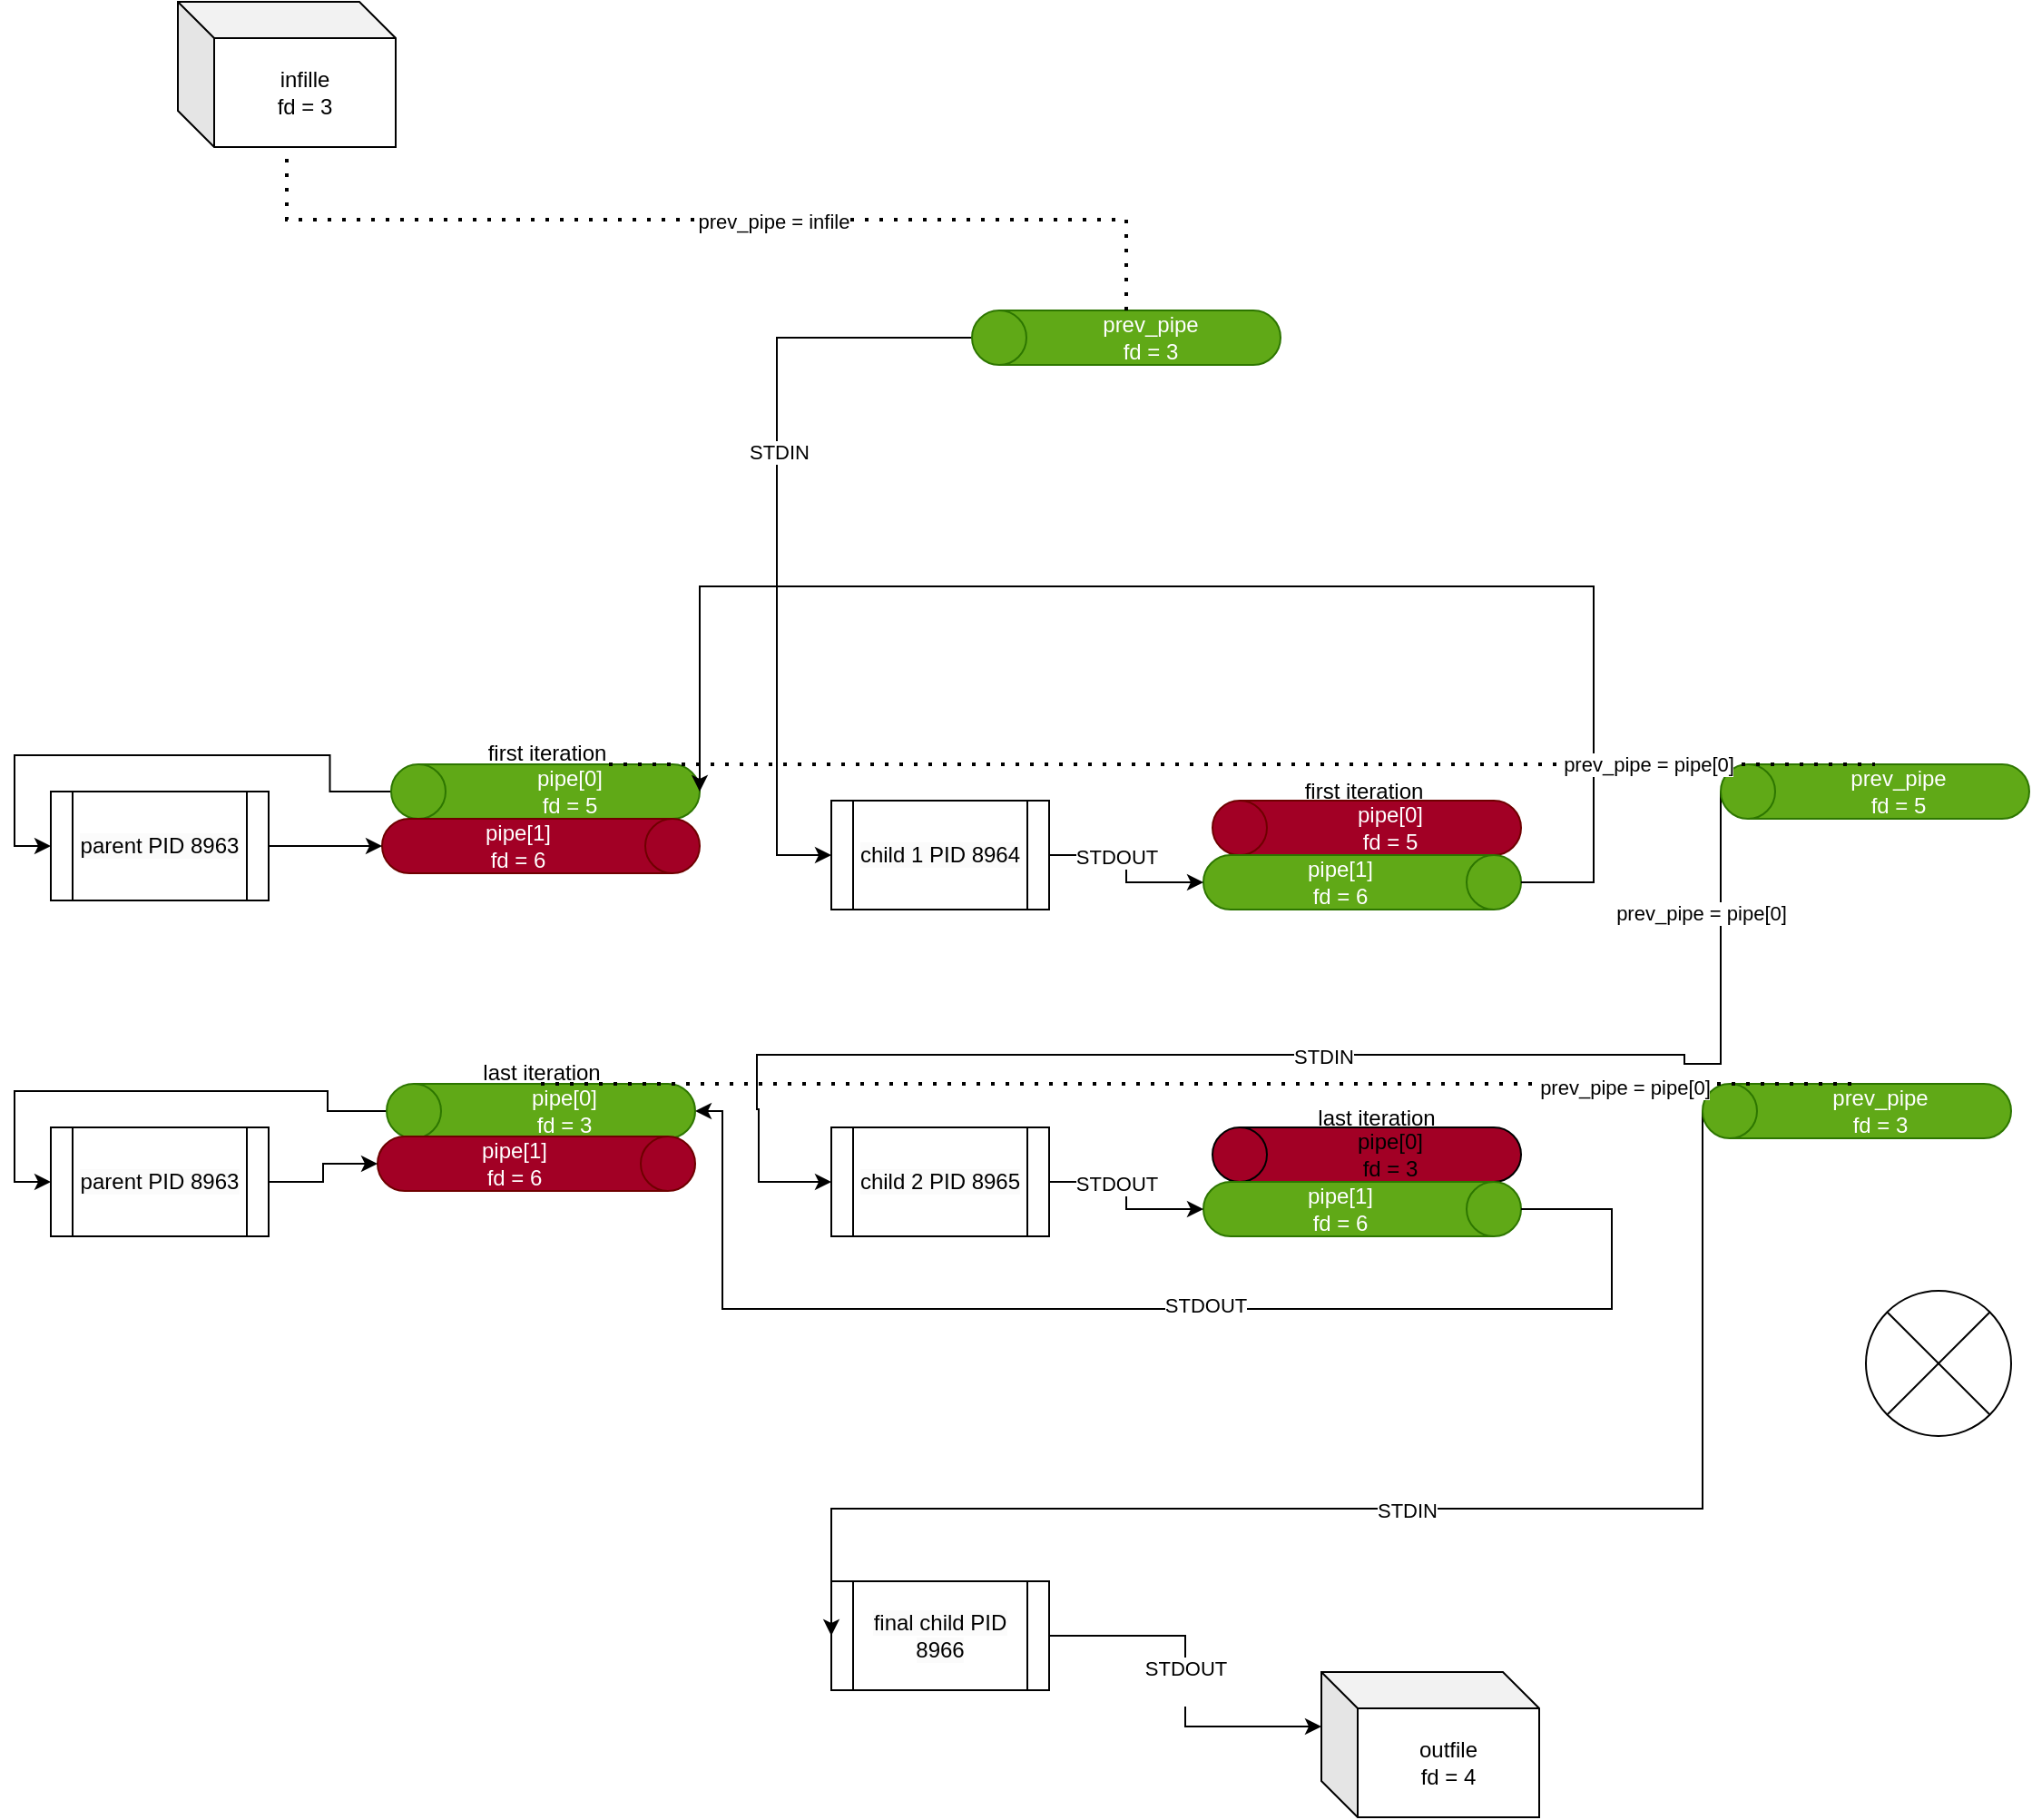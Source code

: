 <mxfile version="26.0.16">
  <diagram name="Página-1" id="Pu0nokxnrZLM9DPjROEs">
    <mxGraphModel dx="1861" dy="1150" grid="1" gridSize="10" guides="1" tooltips="1" connect="1" arrows="1" fold="1" page="1" pageScale="1" pageWidth="827" pageHeight="1169" math="0" shadow="0">
      <root>
        <mxCell id="0" />
        <mxCell id="1" parent="0" />
        <mxCell id="pv9t1AvhECy30CCjf2E--49" style="edgeStyle=orthogonalEdgeStyle;rounded=0;orthogonalLoop=1;jettySize=auto;html=1;entryX=0;entryY=0.5;entryDx=0;entryDy=0;" edge="1" parent="1" source="TkE53SrEO5YB9DNX2DDW-7" target="TkE53SrEO5YB9DNX2DDW-18">
          <mxGeometry relative="1" as="geometry" />
        </mxCell>
        <mxCell id="TkE53SrEO5YB9DNX2DDW-7" value="pipe[0]&lt;br&gt;&lt;div&gt;fd = 5&lt;/div&gt;" style="shape=cylinder3;whiteSpace=wrap;html=1;boundedLbl=1;backgroundOutline=1;size=15;direction=north;fillColor=#60a917;fontColor=#ffffff;strokeColor=#2D7600;" parent="1" vertex="1">
          <mxGeometry x="127.5" y="450" width="170" height="30" as="geometry" />
        </mxCell>
        <mxCell id="TkE53SrEO5YB9DNX2DDW-8" value="infille&lt;div&gt;fd = 3&lt;/div&gt;" style="shape=cube;whiteSpace=wrap;html=1;boundedLbl=1;backgroundOutline=1;darkOpacity=0.05;darkOpacity2=0.1;" parent="1" vertex="1">
          <mxGeometry x="10" y="30" width="120" height="80" as="geometry" />
        </mxCell>
        <mxCell id="TkE53SrEO5YB9DNX2DDW-9" value="outfile&lt;div&gt;fd = 4&lt;/div&gt;" style="shape=cube;whiteSpace=wrap;html=1;boundedLbl=1;backgroundOutline=1;darkOpacity=0.05;darkOpacity2=0.1;" parent="1" vertex="1">
          <mxGeometry x="640" y="950" width="120" height="80" as="geometry" />
        </mxCell>
        <mxCell id="TkE53SrEO5YB9DNX2DDW-17" value="pipe[1]&lt;div&gt;fd = 6&lt;/div&gt;" style="shape=cylinder3;whiteSpace=wrap;html=1;boundedLbl=1;backgroundOutline=1;size=15;direction=south;fillColor=light-dark(#A20025,#FF3333);fontColor=#ffffff;strokeColor=#6F0000;" parent="1" vertex="1">
          <mxGeometry x="122.5" y="480" width="175" height="30" as="geometry" />
        </mxCell>
        <mxCell id="TkE53SrEO5YB9DNX2DDW-18" value="&lt;span style=&quot;color: rgb(0, 0, 0); font-family: Helvetica; font-size: 12px; font-style: normal; font-variant-ligatures: normal; font-variant-caps: normal; font-weight: 400; letter-spacing: normal; orphans: 2; text-align: center; text-indent: 0px; text-transform: none; widows: 2; word-spacing: 0px; -webkit-text-stroke-width: 0px; white-space: normal; background-color: rgb(251, 251, 251); text-decoration-thickness: initial; text-decoration-style: initial; text-decoration-color: initial; display: inline !important; float: none;&quot;&gt;parent PID 8963&lt;/span&gt;" style="shape=process;whiteSpace=wrap;html=1;backgroundOutline=1;" parent="1" vertex="1">
          <mxGeometry x="-60" y="465" width="120" height="60" as="geometry" />
        </mxCell>
        <mxCell id="TkE53SrEO5YB9DNX2DDW-19" value="&lt;span style=&quot;color: rgb(0, 0, 0); font-family: Helvetica; font-size: 12px; font-style: normal; font-variant-ligatures: normal; font-variant-caps: normal; font-weight: 400; letter-spacing: normal; orphans: 2; text-align: center; text-indent: 0px; text-transform: none; widows: 2; word-spacing: 0px; -webkit-text-stroke-width: 0px; white-space: normal; background-color: rgb(251, 251, 251); text-decoration-thickness: initial; text-decoration-style: initial; text-decoration-color: initial; display: inline !important; float: none;&quot;&gt;child 1 PID 8964&lt;/span&gt;" style="shape=process;whiteSpace=wrap;html=1;backgroundOutline=1;" parent="1" vertex="1">
          <mxGeometry x="370" y="470" width="120" height="60" as="geometry" />
        </mxCell>
        <mxCell id="TkE53SrEO5YB9DNX2DDW-20" value="&lt;span style=&quot;color: rgb(0, 0, 0); font-family: Helvetica; font-size: 12px; font-style: normal; font-variant-ligatures: normal; font-variant-caps: normal; font-weight: 400; letter-spacing: normal; orphans: 2; text-align: center; text-indent: 0px; text-transform: none; widows: 2; word-spacing: 0px; -webkit-text-stroke-width: 0px; white-space: normal; background-color: rgb(251, 251, 251); text-decoration-thickness: initial; text-decoration-style: initial; text-decoration-color: initial; display: inline !important; float: none;&quot;&gt;child 2 PID 8965&lt;/span&gt;" style="shape=process;whiteSpace=wrap;html=1;backgroundOutline=1;" parent="1" vertex="1">
          <mxGeometry x="370" y="650" width="120" height="60" as="geometry" />
        </mxCell>
        <mxCell id="TkE53SrEO5YB9DNX2DDW-21" value="&lt;span style=&quot;color: rgb(0, 0, 0); font-family: Helvetica; font-size: 12px; font-style: normal; font-variant-ligatures: normal; font-variant-caps: normal; font-weight: 400; letter-spacing: normal; orphans: 2; text-align: center; text-indent: 0px; text-transform: none; widows: 2; word-spacing: 0px; -webkit-text-stroke-width: 0px; white-space: normal; background-color: rgb(251, 251, 251); text-decoration-thickness: initial; text-decoration-style: initial; text-decoration-color: initial; display: inline !important; float: none;&quot;&gt;final child PID 8966&lt;/span&gt;" style="shape=process;whiteSpace=wrap;html=1;backgroundOutline=1;" parent="1" vertex="1">
          <mxGeometry x="370" y="900" width="120" height="60" as="geometry" />
        </mxCell>
        <mxCell id="TkE53SrEO5YB9DNX2DDW-22" value="pipe[0]&lt;div&gt;fd = 5&lt;/div&gt;" style="shape=cylinder3;whiteSpace=wrap;html=1;boundedLbl=1;backgroundOutline=1;size=15;direction=north;fillColor=light-dark(#A20025,#FF3333);fontColor=#ffffff;strokeColor=#6F0000;" parent="1" vertex="1">
          <mxGeometry x="580" y="470" width="170" height="30" as="geometry" />
        </mxCell>
        <mxCell id="TkE53SrEO5YB9DNX2DDW-23" value="pipe[1]&lt;div&gt;fd = 6&lt;/div&gt;" style="shape=cylinder3;whiteSpace=wrap;html=1;boundedLbl=1;backgroundOutline=1;size=15;direction=south;fillColor=#60a917;fontColor=#ffffff;strokeColor=#2D7600;" parent="1" vertex="1">
          <mxGeometry x="575" y="500" width="175" height="30" as="geometry" />
        </mxCell>
        <mxCell id="TkE53SrEO5YB9DNX2DDW-25" style="edgeStyle=orthogonalEdgeStyle;rounded=0;orthogonalLoop=1;jettySize=auto;html=1;entryX=0.5;entryY=1;entryDx=0;entryDy=0;entryPerimeter=0;" parent="1" source="TkE53SrEO5YB9DNX2DDW-19" target="TkE53SrEO5YB9DNX2DDW-23" edge="1">
          <mxGeometry relative="1" as="geometry" />
        </mxCell>
        <mxCell id="TkE53SrEO5YB9DNX2DDW-45" value="STDOUT" style="edgeLabel;html=1;align=center;verticalAlign=middle;resizable=0;points=[];" parent="TkE53SrEO5YB9DNX2DDW-25" vertex="1" connectable="0">
          <mxGeometry x="-0.261" y="-1" relative="1" as="geometry">
            <mxPoint as="offset" />
          </mxGeometry>
        </mxCell>
        <mxCell id="TkE53SrEO5YB9DNX2DDW-31" value="STDOUT&lt;div&gt;&lt;br&gt;&lt;/div&gt;" style="edgeStyle=orthogonalEdgeStyle;rounded=0;orthogonalLoop=1;jettySize=auto;html=1;entryX=0;entryY=0;entryDx=0;entryDy=30;entryPerimeter=0;" parent="1" source="TkE53SrEO5YB9DNX2DDW-21" target="TkE53SrEO5YB9DNX2DDW-9" edge="1">
          <mxGeometry relative="1" as="geometry" />
        </mxCell>
        <mxCell id="cVPtAOOOHcKWrL9LYY-s-1" value="pipe[0]&lt;div&gt;fd = 3&lt;br&gt;&lt;/div&gt;" style="shape=cylinder3;whiteSpace=wrap;html=1;boundedLbl=1;backgroundOutline=1;size=15;direction=north;fillColor=light-dark(#A20025,#FF3333);" parent="1" vertex="1">
          <mxGeometry x="580" y="650" width="170" height="30" as="geometry" />
        </mxCell>
        <mxCell id="cVPtAOOOHcKWrL9LYY-s-2" value="pipe[1]&lt;div&gt;fd = 6&lt;/div&gt;" style="shape=cylinder3;whiteSpace=wrap;html=1;boundedLbl=1;backgroundOutline=1;size=15;direction=south;fillColor=#60a917;fontColor=#ffffff;strokeColor=#2D7600;" parent="1" vertex="1">
          <mxGeometry x="575" y="680" width="175" height="30" as="geometry" />
        </mxCell>
        <mxCell id="cVPtAOOOHcKWrL9LYY-s-3" style="edgeStyle=orthogonalEdgeStyle;rounded=0;orthogonalLoop=1;jettySize=auto;html=1;entryX=0.5;entryY=1;entryDx=0;entryDy=0;entryPerimeter=0;exitX=1;exitY=0.5;exitDx=0;exitDy=0;" parent="1" source="TkE53SrEO5YB9DNX2DDW-20" target="cVPtAOOOHcKWrL9LYY-s-2" edge="1">
          <mxGeometry relative="1" as="geometry">
            <mxPoint x="480" y="610" as="sourcePoint" />
            <mxPoint x="566" y="625" as="targetPoint" />
          </mxGeometry>
        </mxCell>
        <mxCell id="cVPtAOOOHcKWrL9LYY-s-4" value="STDOUT" style="edgeLabel;html=1;align=center;verticalAlign=middle;resizable=0;points=[];" parent="cVPtAOOOHcKWrL9LYY-s-3" vertex="1" connectable="0">
          <mxGeometry x="-0.261" y="-1" relative="1" as="geometry">
            <mxPoint as="offset" />
          </mxGeometry>
        </mxCell>
        <mxCell id="CRQ6YsXnufIw0pY0c4kj-1" value="&lt;div&gt;first iteration&lt;/div&gt;" style="text;html=1;align=center;verticalAlign=middle;resizable=0;points=[];autosize=1;strokeColor=none;fillColor=none;" parent="1" vertex="1">
          <mxGeometry x="167.5" y="429" width="90" height="30" as="geometry" />
        </mxCell>
        <mxCell id="CRQ6YsXnufIw0pY0c4kj-2" value="first iteration" style="text;html=1;align=center;verticalAlign=middle;resizable=0;points=[];autosize=1;strokeColor=none;fillColor=none;" parent="1" vertex="1">
          <mxGeometry x="617.5" y="450" width="90" height="30" as="geometry" />
        </mxCell>
        <mxCell id="CRQ6YsXnufIw0pY0c4kj-4" value="&lt;div&gt;last iteration&lt;/div&gt;" style="text;html=1;align=center;verticalAlign=middle;resizable=0;points=[];autosize=1;strokeColor=none;fillColor=none;" parent="1" vertex="1">
          <mxGeometry x="625" y="630" width="90" height="30" as="geometry" />
        </mxCell>
        <mxCell id="pv9t1AvhECy30CCjf2E--7" style="edgeStyle=orthogonalEdgeStyle;rounded=0;orthogonalLoop=1;jettySize=auto;html=1;entryX=0;entryY=0.5;entryDx=0;entryDy=0;exitX=0.5;exitY=0;exitDx=0;exitDy=0;exitPerimeter=0;" edge="1" parent="1" source="pv9t1AvhECy30CCjf2E--1" target="TkE53SrEO5YB9DNX2DDW-19">
          <mxGeometry relative="1" as="geometry">
            <Array as="points">
              <mxPoint x="340" y="215" />
              <mxPoint x="340" y="500" />
            </Array>
          </mxGeometry>
        </mxCell>
        <mxCell id="pv9t1AvhECy30CCjf2E--9" value="&lt;div&gt;STDIN&lt;/div&gt;" style="edgeLabel;html=1;align=center;verticalAlign=middle;resizable=0;points=[];" vertex="1" connectable="0" parent="pv9t1AvhECy30CCjf2E--7">
          <mxGeometry x="-0.193" y="1" relative="1" as="geometry">
            <mxPoint as="offset" />
          </mxGeometry>
        </mxCell>
        <mxCell id="pv9t1AvhECy30CCjf2E--1" value="prev_pipe&lt;br&gt;&lt;div&gt;fd = 3&lt;br&gt;&lt;/div&gt;" style="shape=cylinder3;whiteSpace=wrap;html=1;boundedLbl=1;backgroundOutline=1;size=15;direction=north;fillColor=light-dark(#60A917,#3333FF);fontColor=#ffffff;strokeColor=#2D7600;" vertex="1" parent="1">
          <mxGeometry x="447.5" y="200" width="170" height="30" as="geometry" />
        </mxCell>
        <mxCell id="pv9t1AvhECy30CCjf2E--4" value="" style="endArrow=none;dashed=1;html=1;rounded=0;" edge="1" parent="1">
          <mxGeometry width="50" height="50" relative="1" as="geometry">
            <mxPoint y="560" as="sourcePoint" />
            <mxPoint y="560" as="targetPoint" />
            <Array as="points" />
          </mxGeometry>
        </mxCell>
        <mxCell id="pv9t1AvhECy30CCjf2E--12" style="edgeStyle=orthogonalEdgeStyle;rounded=0;orthogonalLoop=1;jettySize=auto;html=1;entryX=0;entryY=0.5;entryDx=0;entryDy=0;exitX=0.5;exitY=0;exitDx=0;exitDy=0;exitPerimeter=0;" edge="1" parent="1" source="pv9t1AvhECy30CCjf2E--10" target="TkE53SrEO5YB9DNX2DDW-20">
          <mxGeometry relative="1" as="geometry">
            <Array as="points">
              <mxPoint x="840" y="615" />
              <mxPoint x="840" y="610" />
              <mxPoint x="329" y="610" />
              <mxPoint x="329" y="640" />
              <mxPoint x="330" y="640" />
              <mxPoint x="330" y="680" />
            </Array>
          </mxGeometry>
        </mxCell>
        <mxCell id="pv9t1AvhECy30CCjf2E--16" value="&lt;div&gt;STDIN&lt;/div&gt;" style="edgeLabel;html=1;align=center;verticalAlign=middle;resizable=0;points=[];" vertex="1" connectable="0" parent="pv9t1AvhECy30CCjf2E--12">
          <mxGeometry x="-0.062" y="1" relative="1" as="geometry">
            <mxPoint as="offset" />
          </mxGeometry>
        </mxCell>
        <mxCell id="pv9t1AvhECy30CCjf2E--10" value="prev_pipe&lt;br&gt;&lt;div&gt;fd = 5&lt;br&gt;&lt;/div&gt;" style="shape=cylinder3;whiteSpace=wrap;html=1;boundedLbl=1;backgroundOutline=1;size=15;direction=north;fillColor=light-dark(#60A917,#3333FF);fontColor=#ffffff;strokeColor=#2D7600;" vertex="1" parent="1">
          <mxGeometry x="860" y="450" width="170" height="30" as="geometry" />
        </mxCell>
        <mxCell id="pv9t1AvhECy30CCjf2E--11" style="edgeStyle=orthogonalEdgeStyle;rounded=0;orthogonalLoop=1;jettySize=auto;html=1;entryX=0.5;entryY=1;entryDx=0;entryDy=0;entryPerimeter=0;" edge="1" parent="1" source="TkE53SrEO5YB9DNX2DDW-23" target="TkE53SrEO5YB9DNX2DDW-7">
          <mxGeometry relative="1" as="geometry">
            <mxPoint x="420" y="340" as="targetPoint" />
            <Array as="points">
              <mxPoint x="790" y="515" />
              <mxPoint x="790" y="352" />
            </Array>
          </mxGeometry>
        </mxCell>
        <mxCell id="pv9t1AvhECy30CCjf2E--21" style="edgeStyle=orthogonalEdgeStyle;rounded=0;orthogonalLoop=1;jettySize=auto;html=1;entryX=0;entryY=0.5;entryDx=0;entryDy=0;exitX=0.5;exitY=0;exitDx=0;exitDy=0;exitPerimeter=0;" edge="1" parent="1" source="pv9t1AvhECy30CCjf2E--19" target="TkE53SrEO5YB9DNX2DDW-21">
          <mxGeometry relative="1" as="geometry">
            <Array as="points">
              <mxPoint x="840" y="860" />
              <mxPoint x="320" y="860" />
            </Array>
          </mxGeometry>
        </mxCell>
        <mxCell id="pv9t1AvhECy30CCjf2E--38" value="STDIN" style="edgeLabel;html=1;align=center;verticalAlign=middle;resizable=0;points=[];" vertex="1" connectable="0" parent="pv9t1AvhECy30CCjf2E--21">
          <mxGeometry x="-0.006" y="1" relative="1" as="geometry">
            <mxPoint as="offset" />
          </mxGeometry>
        </mxCell>
        <mxCell id="pv9t1AvhECy30CCjf2E--19" value="prev_pipe&lt;br&gt;&lt;div&gt;fd = 3&lt;br&gt;&lt;/div&gt;" style="shape=cylinder3;whiteSpace=wrap;html=1;boundedLbl=1;backgroundOutline=1;size=15;direction=north;fillColor=light-dark(#60A917,#3333FF);fontColor=#ffffff;strokeColor=#2D7600;" vertex="1" parent="1">
          <mxGeometry x="850" y="626" width="170" height="30" as="geometry" />
        </mxCell>
        <mxCell id="pv9t1AvhECy30CCjf2E--29" value="" style="edgeStyle=orthogonalEdgeStyle;rounded=0;orthogonalLoop=1;jettySize=auto;html=1;entryX=0.5;entryY=1;entryDx=0;entryDy=0;entryPerimeter=0;exitX=0.5;exitY=0;exitDx=0;exitDy=0;exitPerimeter=0;" edge="1" parent="1" source="cVPtAOOOHcKWrL9LYY-s-2" target="pv9t1AvhECy30CCjf2E--39">
          <mxGeometry relative="1" as="geometry">
            <mxPoint x="750" y="695" as="sourcePoint" />
            <mxPoint x="1030" y="805" as="targetPoint" />
            <Array as="points">
              <mxPoint x="800" y="695" />
              <mxPoint x="800" y="750" />
              <mxPoint x="310" y="750" />
              <mxPoint x="310" y="641" />
            </Array>
          </mxGeometry>
        </mxCell>
        <mxCell id="pv9t1AvhECy30CCjf2E--30" value="STDOUT" style="edgeLabel;html=1;align=center;verticalAlign=middle;resizable=0;points=[];" vertex="1" connectable="0" parent="pv9t1AvhECy30CCjf2E--29">
          <mxGeometry x="-0.084" y="-2" relative="1" as="geometry">
            <mxPoint as="offset" />
          </mxGeometry>
        </mxCell>
        <mxCell id="pv9t1AvhECy30CCjf2E--25" value="" style="shape=sumEllipse;perimeter=ellipsePerimeter;whiteSpace=wrap;html=1;backgroundOutline=1;" vertex="1" parent="1">
          <mxGeometry x="940" y="740" width="80" height="80" as="geometry" />
        </mxCell>
        <mxCell id="pv9t1AvhECy30CCjf2E--32" value="" style="endArrow=none;dashed=1;html=1;dashPattern=1 3;strokeWidth=2;rounded=0;exitX=1;exitY=0;exitDx=0;exitDy=120;exitPerimeter=0;entryX=1;entryY=0.5;entryDx=0;entryDy=0;entryPerimeter=0;" edge="1" parent="1" source="TkE53SrEO5YB9DNX2DDW-7" target="pv9t1AvhECy30CCjf2E--10">
          <mxGeometry width="50" height="50" relative="1" as="geometry">
            <mxPoint x="480" y="540" as="sourcePoint" />
            <mxPoint x="530" y="490" as="targetPoint" />
          </mxGeometry>
        </mxCell>
        <mxCell id="pv9t1AvhECy30CCjf2E--35" value="prev_pipe = pipe[0]" style="edgeLabel;html=1;align=center;verticalAlign=middle;resizable=0;points=[];" vertex="1" connectable="0" parent="pv9t1AvhECy30CCjf2E--32">
          <mxGeometry x="0.152" y="-1" relative="1" as="geometry">
            <mxPoint x="199" y="81" as="offset" />
          </mxGeometry>
        </mxCell>
        <mxCell id="pv9t1AvhECy30CCjf2E--55" value="prev_pipe = pipe[0]" style="edgeLabel;html=1;align=center;verticalAlign=middle;resizable=0;points=[];" vertex="1" connectable="0" parent="pv9t1AvhECy30CCjf2E--32">
          <mxGeometry x="0.639" relative="1" as="geometry">
            <mxPoint x="1" as="offset" />
          </mxGeometry>
        </mxCell>
        <mxCell id="pv9t1AvhECy30CCjf2E--33" value="" style="endArrow=none;dashed=1;html=1;dashPattern=1 3;strokeWidth=2;rounded=0;exitX=1;exitY=0.5;exitDx=0;exitDy=0;exitPerimeter=0;edgeStyle=orthogonalEdgeStyle;" edge="1" parent="1" source="pv9t1AvhECy30CCjf2E--1" target="TkE53SrEO5YB9DNX2DDW-8">
          <mxGeometry width="50" height="50" relative="1" as="geometry">
            <mxPoint x="480" y="540" as="sourcePoint" />
            <mxPoint x="530" y="490" as="targetPoint" />
            <Array as="points">
              <mxPoint x="533" y="150" />
              <mxPoint x="70" y="150" />
            </Array>
          </mxGeometry>
        </mxCell>
        <mxCell id="pv9t1AvhECy30CCjf2E--34" value="prev_pipe = infile" style="edgeLabel;html=1;align=center;verticalAlign=middle;resizable=0;points=[];" vertex="1" connectable="0" parent="pv9t1AvhECy30CCjf2E--33">
          <mxGeometry x="-0.114" y="1" relative="1" as="geometry">
            <mxPoint as="offset" />
          </mxGeometry>
        </mxCell>
        <mxCell id="pv9t1AvhECy30CCjf2E--51" style="edgeStyle=orthogonalEdgeStyle;rounded=0;orthogonalLoop=1;jettySize=auto;html=1;entryX=0;entryY=0.5;entryDx=0;entryDy=0;" edge="1" parent="1" source="pv9t1AvhECy30CCjf2E--39" target="pv9t1AvhECy30CCjf2E--44">
          <mxGeometry relative="1" as="geometry" />
        </mxCell>
        <mxCell id="pv9t1AvhECy30CCjf2E--39" value="pipe[0]&lt;br&gt;&lt;div&gt;fd = 3&lt;br&gt;&lt;/div&gt;" style="shape=cylinder3;whiteSpace=wrap;html=1;boundedLbl=1;backgroundOutline=1;size=15;direction=north;fillColor=#60a917;fontColor=#ffffff;strokeColor=#2D7600;" vertex="1" parent="1">
          <mxGeometry x="125" y="626" width="170" height="30" as="geometry" />
        </mxCell>
        <mxCell id="pv9t1AvhECy30CCjf2E--40" value="pipe[1]&lt;div&gt;fd = 6&lt;/div&gt;" style="shape=cylinder3;whiteSpace=wrap;html=1;boundedLbl=1;backgroundOutline=1;size=15;direction=south;fillColor=light-dark(#A20025,#FF3333);fontColor=#ffffff;strokeColor=#6F0000;" vertex="1" parent="1">
          <mxGeometry x="120" y="655" width="175" height="30" as="geometry" />
        </mxCell>
        <mxCell id="pv9t1AvhECy30CCjf2E--41" value="last iteration" style="text;html=1;align=center;verticalAlign=middle;resizable=0;points=[];autosize=1;strokeColor=none;fillColor=none;" vertex="1" parent="1">
          <mxGeometry x="165" y="605" width="90" height="30" as="geometry" />
        </mxCell>
        <mxCell id="pv9t1AvhECy30CCjf2E--44" value="&lt;span style=&quot;color: rgb(0, 0, 0); font-family: Helvetica; font-size: 12px; font-style: normal; font-variant-ligatures: normal; font-variant-caps: normal; font-weight: 400; letter-spacing: normal; orphans: 2; text-align: center; text-indent: 0px; text-transform: none; widows: 2; word-spacing: 0px; -webkit-text-stroke-width: 0px; white-space: normal; background-color: rgb(251, 251, 251); text-decoration-thickness: initial; text-decoration-style: initial; text-decoration-color: initial; display: inline !important; float: none;&quot;&gt;parent PID 8963&lt;/span&gt;" style="shape=process;whiteSpace=wrap;html=1;backgroundOutline=1;" vertex="1" parent="1">
          <mxGeometry x="-60" y="650" width="120" height="60" as="geometry" />
        </mxCell>
        <mxCell id="pv9t1AvhECy30CCjf2E--47" style="edgeStyle=orthogonalEdgeStyle;rounded=0;orthogonalLoop=1;jettySize=auto;html=1;entryX=0.5;entryY=1;entryDx=0;entryDy=0;entryPerimeter=0;" edge="1" parent="1" source="pv9t1AvhECy30CCjf2E--44" target="pv9t1AvhECy30CCjf2E--40">
          <mxGeometry relative="1" as="geometry" />
        </mxCell>
        <mxCell id="pv9t1AvhECy30CCjf2E--52" value="" style="endArrow=none;dashed=1;html=1;dashPattern=1 3;strokeWidth=2;rounded=0;exitX=1;exitY=0.5;exitDx=0;exitDy=0;exitPerimeter=0;entryX=1;entryY=0.5;entryDx=0;entryDy=0;entryPerimeter=0;" edge="1" parent="1" source="pv9t1AvhECy30CCjf2E--39" target="pv9t1AvhECy30CCjf2E--19">
          <mxGeometry width="50" height="50" relative="1" as="geometry">
            <mxPoint x="420" y="670" as="sourcePoint" />
            <mxPoint x="470" y="620" as="targetPoint" />
          </mxGeometry>
        </mxCell>
        <mxCell id="pv9t1AvhECy30CCjf2E--53" value="prev_pipe = pipe[0]" style="edgeLabel;html=1;align=center;verticalAlign=middle;resizable=0;points=[];" vertex="1" connectable="0" parent="pv9t1AvhECy30CCjf2E--52">
          <mxGeometry x="0.647" y="-2" relative="1" as="geometry">
            <mxPoint as="offset" />
          </mxGeometry>
        </mxCell>
        <mxCell id="pv9t1AvhECy30CCjf2E--54" style="edgeStyle=orthogonalEdgeStyle;rounded=0;orthogonalLoop=1;jettySize=auto;html=1;entryX=0.5;entryY=1;entryDx=0;entryDy=0;entryPerimeter=0;" edge="1" parent="1" source="TkE53SrEO5YB9DNX2DDW-18" target="TkE53SrEO5YB9DNX2DDW-17">
          <mxGeometry relative="1" as="geometry" />
        </mxCell>
      </root>
    </mxGraphModel>
  </diagram>
</mxfile>
